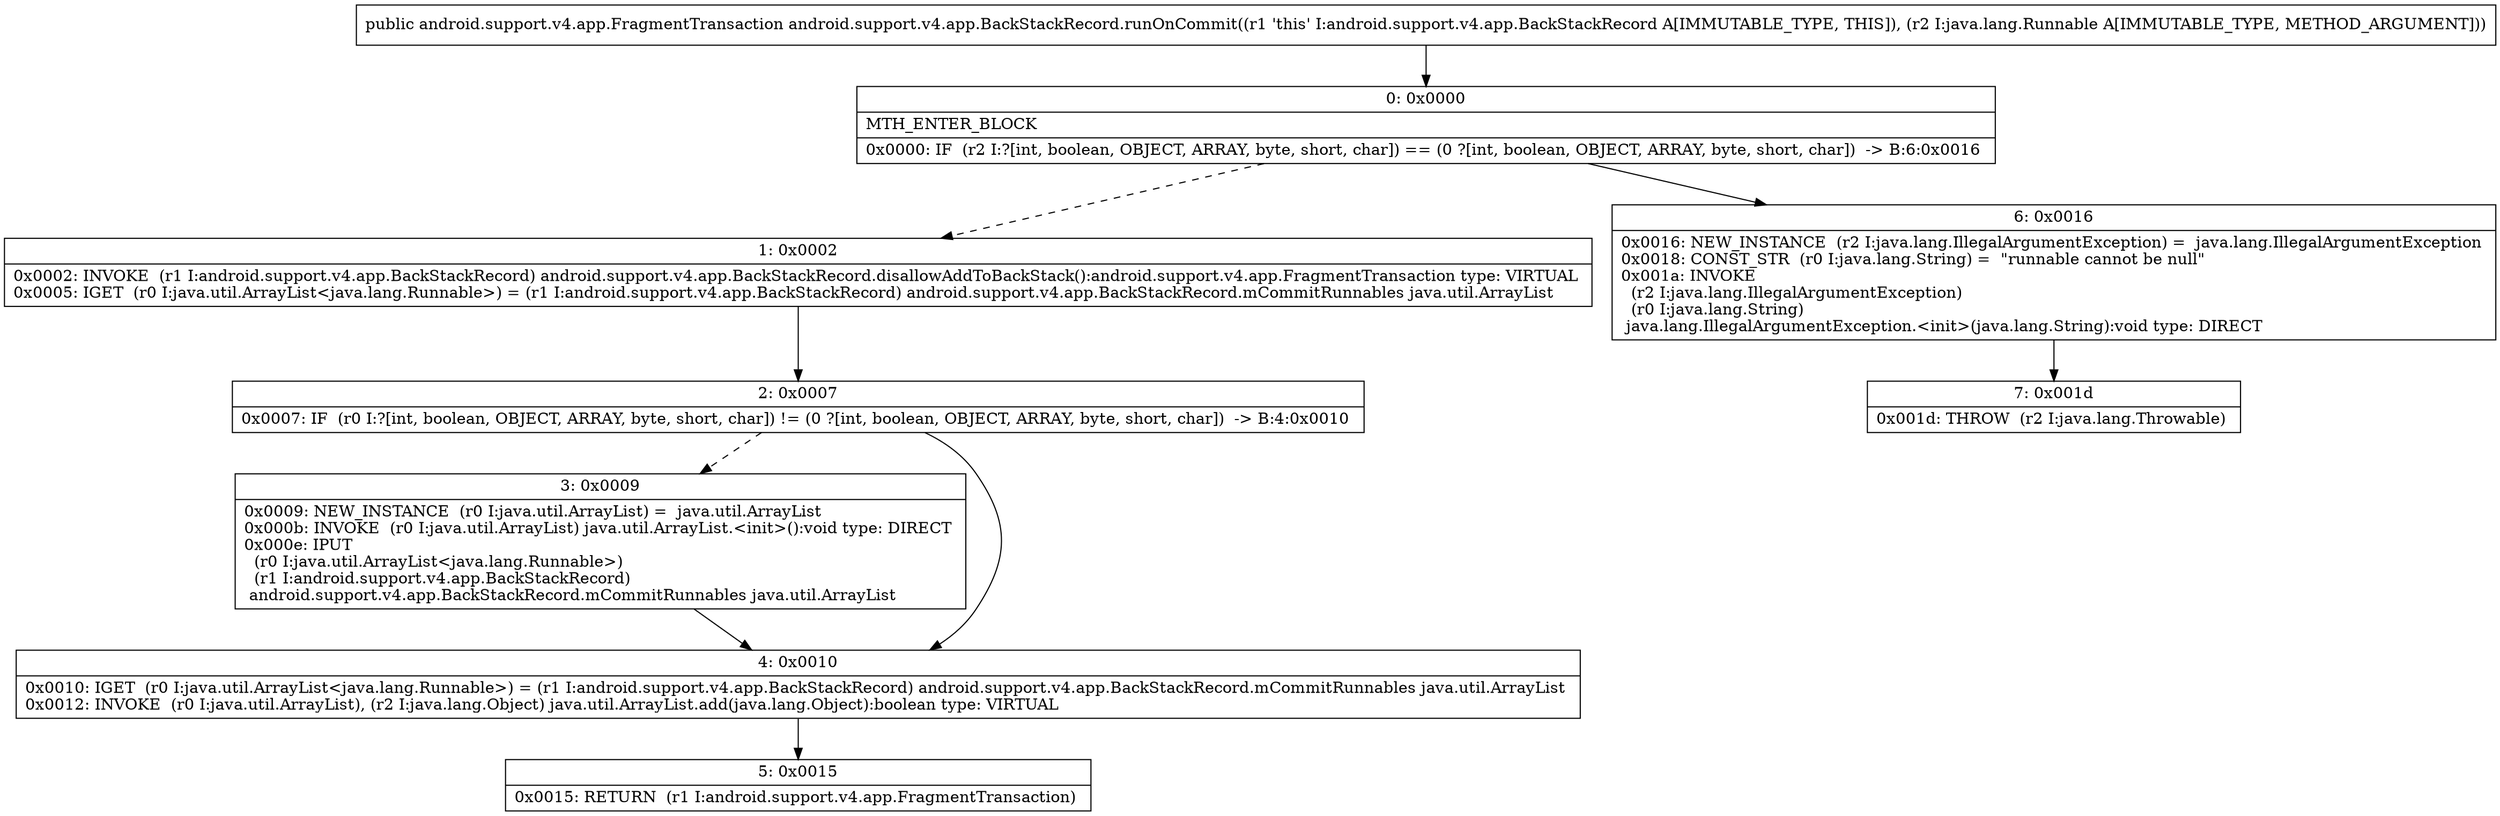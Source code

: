 digraph "CFG forandroid.support.v4.app.BackStackRecord.runOnCommit(Ljava\/lang\/Runnable;)Landroid\/support\/v4\/app\/FragmentTransaction;" {
Node_0 [shape=record,label="{0\:\ 0x0000|MTH_ENTER_BLOCK\l|0x0000: IF  (r2 I:?[int, boolean, OBJECT, ARRAY, byte, short, char]) == (0 ?[int, boolean, OBJECT, ARRAY, byte, short, char])  \-\> B:6:0x0016 \l}"];
Node_1 [shape=record,label="{1\:\ 0x0002|0x0002: INVOKE  (r1 I:android.support.v4.app.BackStackRecord) android.support.v4.app.BackStackRecord.disallowAddToBackStack():android.support.v4.app.FragmentTransaction type: VIRTUAL \l0x0005: IGET  (r0 I:java.util.ArrayList\<java.lang.Runnable\>) = (r1 I:android.support.v4.app.BackStackRecord) android.support.v4.app.BackStackRecord.mCommitRunnables java.util.ArrayList \l}"];
Node_2 [shape=record,label="{2\:\ 0x0007|0x0007: IF  (r0 I:?[int, boolean, OBJECT, ARRAY, byte, short, char]) != (0 ?[int, boolean, OBJECT, ARRAY, byte, short, char])  \-\> B:4:0x0010 \l}"];
Node_3 [shape=record,label="{3\:\ 0x0009|0x0009: NEW_INSTANCE  (r0 I:java.util.ArrayList) =  java.util.ArrayList \l0x000b: INVOKE  (r0 I:java.util.ArrayList) java.util.ArrayList.\<init\>():void type: DIRECT \l0x000e: IPUT  \l  (r0 I:java.util.ArrayList\<java.lang.Runnable\>)\l  (r1 I:android.support.v4.app.BackStackRecord)\l android.support.v4.app.BackStackRecord.mCommitRunnables java.util.ArrayList \l}"];
Node_4 [shape=record,label="{4\:\ 0x0010|0x0010: IGET  (r0 I:java.util.ArrayList\<java.lang.Runnable\>) = (r1 I:android.support.v4.app.BackStackRecord) android.support.v4.app.BackStackRecord.mCommitRunnables java.util.ArrayList \l0x0012: INVOKE  (r0 I:java.util.ArrayList), (r2 I:java.lang.Object) java.util.ArrayList.add(java.lang.Object):boolean type: VIRTUAL \l}"];
Node_5 [shape=record,label="{5\:\ 0x0015|0x0015: RETURN  (r1 I:android.support.v4.app.FragmentTransaction) \l}"];
Node_6 [shape=record,label="{6\:\ 0x0016|0x0016: NEW_INSTANCE  (r2 I:java.lang.IllegalArgumentException) =  java.lang.IllegalArgumentException \l0x0018: CONST_STR  (r0 I:java.lang.String) =  \"runnable cannot be null\" \l0x001a: INVOKE  \l  (r2 I:java.lang.IllegalArgumentException)\l  (r0 I:java.lang.String)\l java.lang.IllegalArgumentException.\<init\>(java.lang.String):void type: DIRECT \l}"];
Node_7 [shape=record,label="{7\:\ 0x001d|0x001d: THROW  (r2 I:java.lang.Throwable) \l}"];
MethodNode[shape=record,label="{public android.support.v4.app.FragmentTransaction android.support.v4.app.BackStackRecord.runOnCommit((r1 'this' I:android.support.v4.app.BackStackRecord A[IMMUTABLE_TYPE, THIS]), (r2 I:java.lang.Runnable A[IMMUTABLE_TYPE, METHOD_ARGUMENT])) }"];
MethodNode -> Node_0;
Node_0 -> Node_1[style=dashed];
Node_0 -> Node_6;
Node_1 -> Node_2;
Node_2 -> Node_3[style=dashed];
Node_2 -> Node_4;
Node_3 -> Node_4;
Node_4 -> Node_5;
Node_6 -> Node_7;
}

